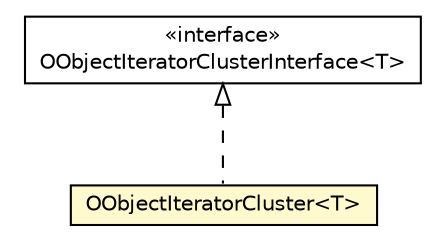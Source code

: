 #!/usr/local/bin/dot
#
# Class diagram 
# Generated by UMLGraph version R5_6-24-gf6e263 (http://www.umlgraph.org/)
#

digraph G {
	edge [fontname="Helvetica",fontsize=10,labelfontname="Helvetica",labelfontsize=10];
	node [fontname="Helvetica",fontsize=10,shape=plaintext];
	nodesep=0.25;
	ranksep=0.5;
	// com.orientechnologies.orient.core.iterator.object.OObjectIteratorClusterInterface<T>
	c2637179 [label=<<table title="com.orientechnologies.orient.core.iterator.object.OObjectIteratorClusterInterface" border="0" cellborder="1" cellspacing="0" cellpadding="2" port="p" href="../../core/iterator/object/OObjectIteratorClusterInterface.html">
		<tr><td><table border="0" cellspacing="0" cellpadding="1">
<tr><td align="center" balign="center"> &#171;interface&#187; </td></tr>
<tr><td align="center" balign="center"> OObjectIteratorClusterInterface&lt;T&gt; </td></tr>
		</table></td></tr>
		</table>>, URL="../../core/iterator/object/OObjectIteratorClusterInterface.html", fontname="Helvetica", fontcolor="black", fontsize=10.0];
	// com.orientechnologies.orient.object.iterator.OObjectIteratorCluster<T>
	c2637259 [label=<<table title="com.orientechnologies.orient.object.iterator.OObjectIteratorCluster" border="0" cellborder="1" cellspacing="0" cellpadding="2" port="p" bgcolor="lemonChiffon" href="./OObjectIteratorCluster.html">
		<tr><td><table border="0" cellspacing="0" cellpadding="1">
<tr><td align="center" balign="center"> OObjectIteratorCluster&lt;T&gt; </td></tr>
		</table></td></tr>
		</table>>, URL="./OObjectIteratorCluster.html", fontname="Helvetica", fontcolor="black", fontsize=10.0];
	//com.orientechnologies.orient.object.iterator.OObjectIteratorCluster<T> implements com.orientechnologies.orient.core.iterator.object.OObjectIteratorClusterInterface<T>
	c2637179:p -> c2637259:p [dir=back,arrowtail=empty,style=dashed];
}


